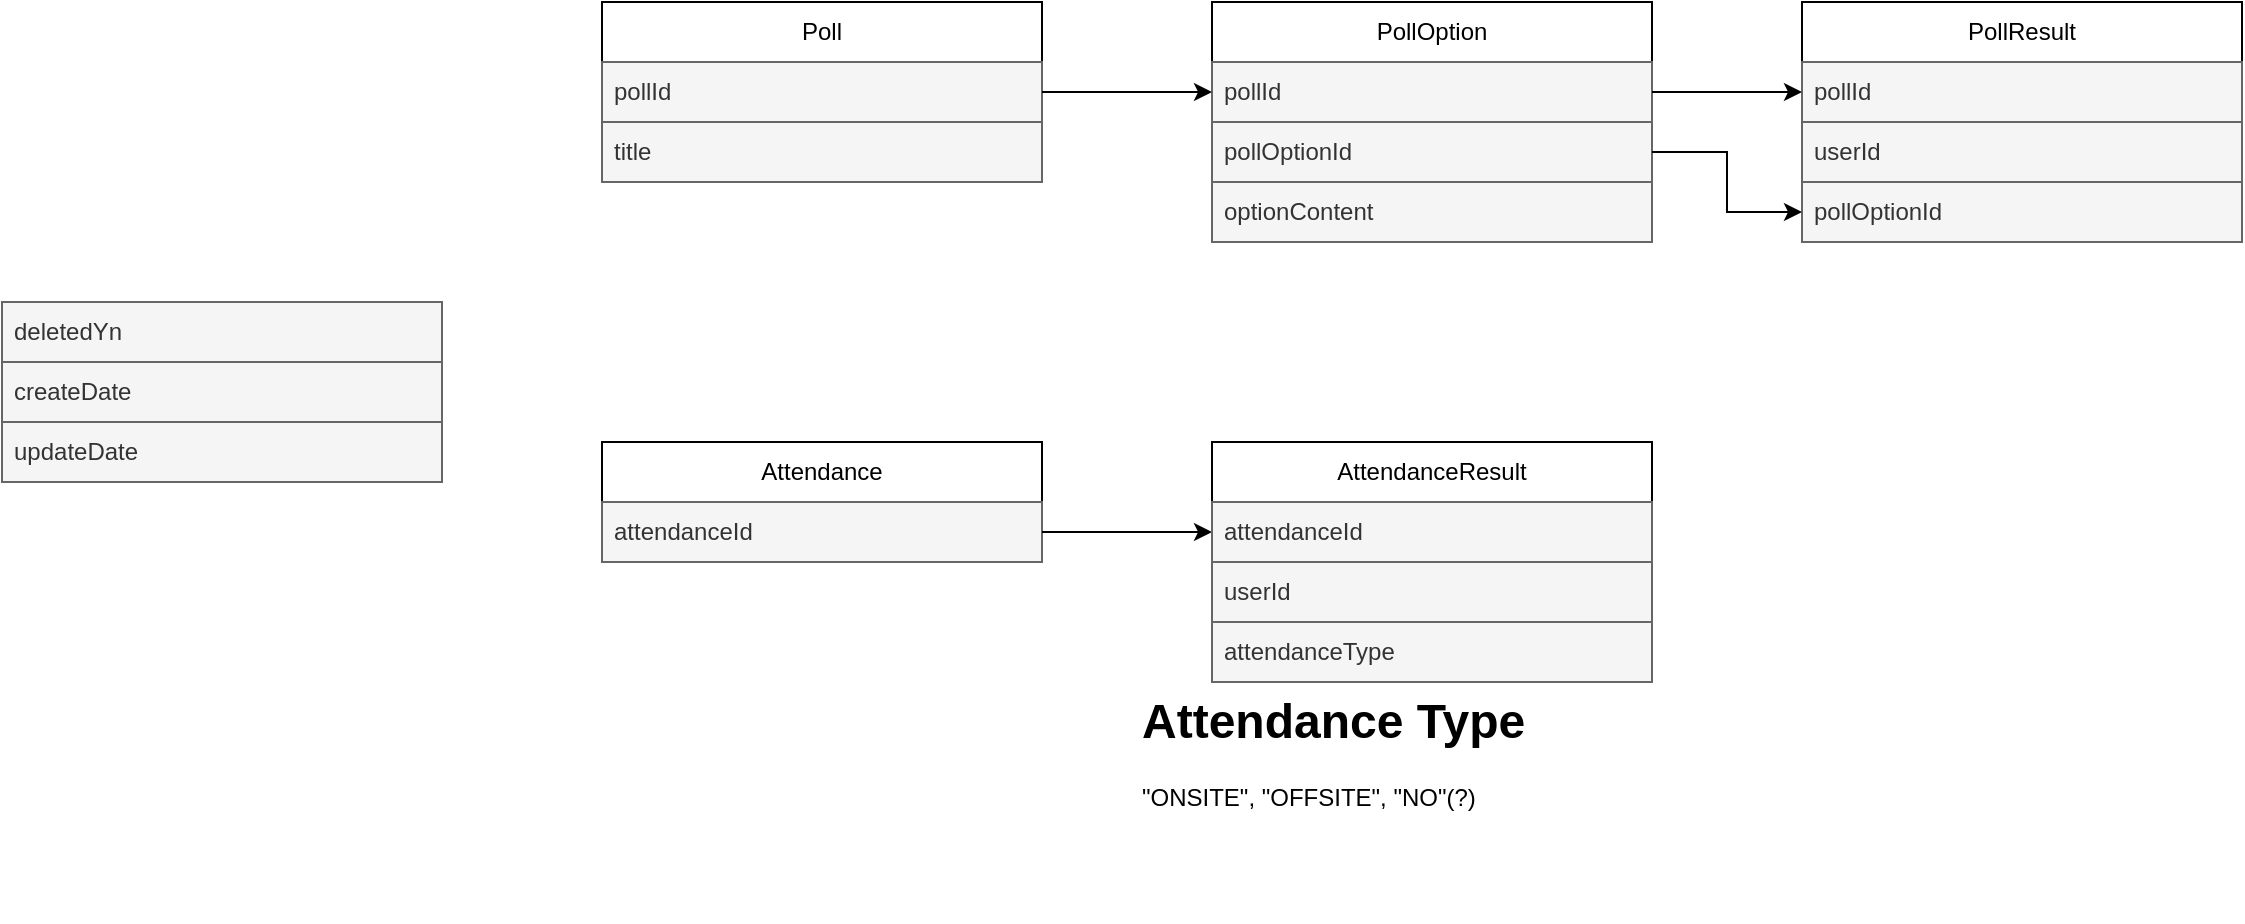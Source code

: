 <mxfile version="23.0.2" type="github">
  <diagram id="R2lEEEUBdFMjLlhIrx00" name="Page-1">
    <mxGraphModel dx="2218" dy="780" grid="1" gridSize="10" guides="1" tooltips="1" connect="1" arrows="1" fold="1" page="1" pageScale="1" pageWidth="850" pageHeight="1100" math="0" shadow="0" extFonts="Permanent Marker^https://fonts.googleapis.com/css?family=Permanent+Marker">
      <root>
        <mxCell id="0" />
        <mxCell id="1" parent="0" />
        <mxCell id="-OlNc6tqlLGOMvgOzaTl-24" value="Poll" style="swimlane;fontStyle=0;childLayout=stackLayout;horizontal=1;startSize=30;horizontalStack=0;resizeParent=1;resizeParentMax=0;resizeLast=0;collapsible=1;marginBottom=0;whiteSpace=wrap;html=1;" vertex="1" parent="1">
          <mxGeometry x="120" y="150" width="220" height="90" as="geometry" />
        </mxCell>
        <mxCell id="-OlNc6tqlLGOMvgOzaTl-25" value="pollId" style="text;strokeColor=#666666;fillColor=#f5f5f5;align=left;verticalAlign=middle;spacingLeft=4;spacingRight=4;overflow=hidden;points=[[0,0.5],[1,0.5]];portConstraint=eastwest;rotatable=0;whiteSpace=wrap;html=1;fontColor=#333333;" vertex="1" parent="-OlNc6tqlLGOMvgOzaTl-24">
          <mxGeometry y="30" width="220" height="30" as="geometry" />
        </mxCell>
        <mxCell id="-OlNc6tqlLGOMvgOzaTl-26" value="title" style="text;strokeColor=#666666;fillColor=#f5f5f5;align=left;verticalAlign=middle;spacingLeft=4;spacingRight=4;overflow=hidden;points=[[0,0.5],[1,0.5]];portConstraint=eastwest;rotatable=0;whiteSpace=wrap;html=1;fontColor=#333333;" vertex="1" parent="-OlNc6tqlLGOMvgOzaTl-24">
          <mxGeometry y="60" width="220" height="30" as="geometry" />
        </mxCell>
        <mxCell id="-OlNc6tqlLGOMvgOzaTl-31" value="PollOption" style="swimlane;fontStyle=0;childLayout=stackLayout;horizontal=1;startSize=30;horizontalStack=0;resizeParent=1;resizeParentMax=0;resizeLast=0;collapsible=1;marginBottom=0;whiteSpace=wrap;html=1;" vertex="1" parent="1">
          <mxGeometry x="425" y="150" width="220" height="120" as="geometry" />
        </mxCell>
        <mxCell id="-OlNc6tqlLGOMvgOzaTl-32" value="pollId" style="text;align=left;verticalAlign=middle;spacingLeft=4;spacingRight=4;overflow=hidden;points=[[0,0.5],[1,0.5]];portConstraint=eastwest;rotatable=0;whiteSpace=wrap;html=1;fillColor=#f5f5f5;fontColor=#333333;strokeColor=#666666;" vertex="1" parent="-OlNc6tqlLGOMvgOzaTl-31">
          <mxGeometry y="30" width="220" height="30" as="geometry" />
        </mxCell>
        <mxCell id="-OlNc6tqlLGOMvgOzaTl-33" value="pollOptionId" style="text;align=left;verticalAlign=middle;spacingLeft=4;spacingRight=4;overflow=hidden;points=[[0,0.5],[1,0.5]];portConstraint=eastwest;rotatable=0;whiteSpace=wrap;html=1;fillColor=#f5f5f5;fontColor=#333333;strokeColor=#666666;" vertex="1" parent="-OlNc6tqlLGOMvgOzaTl-31">
          <mxGeometry y="60" width="220" height="30" as="geometry" />
        </mxCell>
        <mxCell id="-OlNc6tqlLGOMvgOzaTl-38" value="optionContent" style="text;align=left;verticalAlign=middle;spacingLeft=4;spacingRight=4;overflow=hidden;points=[[0,0.5],[1,0.5]];portConstraint=eastwest;rotatable=0;whiteSpace=wrap;html=1;fillColor=#f5f5f5;fontColor=#333333;strokeColor=#666666;" vertex="1" parent="-OlNc6tqlLGOMvgOzaTl-31">
          <mxGeometry y="90" width="220" height="30" as="geometry" />
        </mxCell>
        <mxCell id="-OlNc6tqlLGOMvgOzaTl-37" style="edgeStyle=orthogonalEdgeStyle;rounded=0;orthogonalLoop=1;jettySize=auto;html=1;entryX=0;entryY=0.5;entryDx=0;entryDy=0;" edge="1" parent="1" source="-OlNc6tqlLGOMvgOzaTl-25" target="-OlNc6tqlLGOMvgOzaTl-32">
          <mxGeometry relative="1" as="geometry" />
        </mxCell>
        <mxCell id="-OlNc6tqlLGOMvgOzaTl-41" value="deletedYn" style="text;strokeColor=#666666;fillColor=#f5f5f5;align=left;verticalAlign=middle;spacingLeft=4;spacingRight=4;overflow=hidden;points=[[0,0.5],[1,0.5]];portConstraint=eastwest;rotatable=0;whiteSpace=wrap;html=1;fontColor=#333333;" vertex="1" parent="1">
          <mxGeometry x="-180" y="300" width="220" height="30" as="geometry" />
        </mxCell>
        <mxCell id="-OlNc6tqlLGOMvgOzaTl-42" value="updateDate" style="text;strokeColor=#666666;fillColor=#f5f5f5;align=left;verticalAlign=middle;spacingLeft=4;spacingRight=4;overflow=hidden;points=[[0,0.5],[1,0.5]];portConstraint=eastwest;rotatable=0;whiteSpace=wrap;html=1;fontColor=#333333;" vertex="1" parent="1">
          <mxGeometry x="-180" y="360" width="220" height="30" as="geometry" />
        </mxCell>
        <mxCell id="-OlNc6tqlLGOMvgOzaTl-43" value="createDate" style="text;align=left;verticalAlign=middle;spacingLeft=4;spacingRight=4;overflow=hidden;points=[[0,0.5],[1,0.5]];portConstraint=eastwest;rotatable=0;whiteSpace=wrap;html=1;fillColor=#f5f5f5;fontColor=#333333;strokeColor=#666666;" vertex="1" parent="1">
          <mxGeometry x="-180" y="330" width="220" height="30" as="geometry" />
        </mxCell>
        <mxCell id="-OlNc6tqlLGOMvgOzaTl-44" value="PollResult" style="swimlane;fontStyle=0;childLayout=stackLayout;horizontal=1;startSize=30;horizontalStack=0;resizeParent=1;resizeParentMax=0;resizeLast=0;collapsible=1;marginBottom=0;whiteSpace=wrap;html=1;" vertex="1" parent="1">
          <mxGeometry x="720" y="150" width="220" height="120" as="geometry" />
        </mxCell>
        <mxCell id="-OlNc6tqlLGOMvgOzaTl-45" value="pollId" style="text;align=left;verticalAlign=middle;spacingLeft=4;spacingRight=4;overflow=hidden;points=[[0,0.5],[1,0.5]];portConstraint=eastwest;rotatable=0;whiteSpace=wrap;html=1;fillColor=#f5f5f5;fontColor=#333333;strokeColor=#666666;" vertex="1" parent="-OlNc6tqlLGOMvgOzaTl-44">
          <mxGeometry y="30" width="220" height="30" as="geometry" />
        </mxCell>
        <mxCell id="-OlNc6tqlLGOMvgOzaTl-50" value="userId" style="text;align=left;verticalAlign=middle;spacingLeft=4;spacingRight=4;overflow=hidden;points=[[0,0.5],[1,0.5]];portConstraint=eastwest;rotatable=0;whiteSpace=wrap;html=1;fillColor=#f5f5f5;fontColor=#333333;strokeColor=#666666;" vertex="1" parent="-OlNc6tqlLGOMvgOzaTl-44">
          <mxGeometry y="60" width="220" height="30" as="geometry" />
        </mxCell>
        <mxCell id="-OlNc6tqlLGOMvgOzaTl-46" value="pollOptionId" style="text;align=left;verticalAlign=middle;spacingLeft=4;spacingRight=4;overflow=hidden;points=[[0,0.5],[1,0.5]];portConstraint=eastwest;rotatable=0;whiteSpace=wrap;html=1;fillColor=#f5f5f5;fontColor=#333333;strokeColor=#666666;" vertex="1" parent="-OlNc6tqlLGOMvgOzaTl-44">
          <mxGeometry y="90" width="220" height="30" as="geometry" />
        </mxCell>
        <mxCell id="-OlNc6tqlLGOMvgOzaTl-49" style="edgeStyle=orthogonalEdgeStyle;rounded=0;orthogonalLoop=1;jettySize=auto;html=1;entryX=0;entryY=0.5;entryDx=0;entryDy=0;" edge="1" parent="1" source="-OlNc6tqlLGOMvgOzaTl-32" target="-OlNc6tqlLGOMvgOzaTl-45">
          <mxGeometry relative="1" as="geometry" />
        </mxCell>
        <mxCell id="-OlNc6tqlLGOMvgOzaTl-52" style="edgeStyle=orthogonalEdgeStyle;rounded=0;orthogonalLoop=1;jettySize=auto;html=1;exitX=1;exitY=0.5;exitDx=0;exitDy=0;entryX=0;entryY=0.5;entryDx=0;entryDy=0;" edge="1" parent="1" source="-OlNc6tqlLGOMvgOzaTl-33" target="-OlNc6tqlLGOMvgOzaTl-46">
          <mxGeometry relative="1" as="geometry" />
        </mxCell>
        <mxCell id="-OlNc6tqlLGOMvgOzaTl-53" value="Attendance" style="swimlane;fontStyle=0;childLayout=stackLayout;horizontal=1;startSize=30;horizontalStack=0;resizeParent=1;resizeParentMax=0;resizeLast=0;collapsible=1;marginBottom=0;whiteSpace=wrap;html=1;" vertex="1" parent="1">
          <mxGeometry x="120" y="370" width="220" height="60" as="geometry" />
        </mxCell>
        <mxCell id="-OlNc6tqlLGOMvgOzaTl-54" value="attendanceId" style="text;strokeColor=#666666;fillColor=#f5f5f5;align=left;verticalAlign=middle;spacingLeft=4;spacingRight=4;overflow=hidden;points=[[0,0.5],[1,0.5]];portConstraint=eastwest;rotatable=0;whiteSpace=wrap;html=1;fontColor=#333333;" vertex="1" parent="-OlNc6tqlLGOMvgOzaTl-53">
          <mxGeometry y="30" width="220" height="30" as="geometry" />
        </mxCell>
        <mxCell id="-OlNc6tqlLGOMvgOzaTl-60" style="edgeStyle=orthogonalEdgeStyle;rounded=0;orthogonalLoop=1;jettySize=auto;html=1;entryX=0;entryY=0.5;entryDx=0;entryDy=0;" edge="1" parent="1" source="-OlNc6tqlLGOMvgOzaTl-54">
          <mxGeometry relative="1" as="geometry">
            <mxPoint x="425" y="415" as="targetPoint" />
          </mxGeometry>
        </mxCell>
        <mxCell id="-OlNc6tqlLGOMvgOzaTl-61" value="AttendanceResult" style="swimlane;fontStyle=0;childLayout=stackLayout;horizontal=1;startSize=30;horizontalStack=0;resizeParent=1;resizeParentMax=0;resizeLast=0;collapsible=1;marginBottom=0;whiteSpace=wrap;html=1;" vertex="1" parent="1">
          <mxGeometry x="425" y="370" width="220" height="120" as="geometry" />
        </mxCell>
        <mxCell id="-OlNc6tqlLGOMvgOzaTl-62" value="attendanceId" style="text;align=left;verticalAlign=middle;spacingLeft=4;spacingRight=4;overflow=hidden;points=[[0,0.5],[1,0.5]];portConstraint=eastwest;rotatable=0;whiteSpace=wrap;html=1;fillColor=#f5f5f5;fontColor=#333333;strokeColor=#666666;" vertex="1" parent="-OlNc6tqlLGOMvgOzaTl-61">
          <mxGeometry y="30" width="220" height="30" as="geometry" />
        </mxCell>
        <mxCell id="-OlNc6tqlLGOMvgOzaTl-63" value="userId" style="text;align=left;verticalAlign=middle;spacingLeft=4;spacingRight=4;overflow=hidden;points=[[0,0.5],[1,0.5]];portConstraint=eastwest;rotatable=0;whiteSpace=wrap;html=1;fillColor=#f5f5f5;fontColor=#333333;strokeColor=#666666;" vertex="1" parent="-OlNc6tqlLGOMvgOzaTl-61">
          <mxGeometry y="60" width="220" height="30" as="geometry" />
        </mxCell>
        <mxCell id="-OlNc6tqlLGOMvgOzaTl-64" value="attendanceType" style="text;align=left;verticalAlign=middle;spacingLeft=4;spacingRight=4;overflow=hidden;points=[[0,0.5],[1,0.5]];portConstraint=eastwest;rotatable=0;whiteSpace=wrap;html=1;fillColor=#f5f5f5;fontColor=#333333;strokeColor=#666666;" vertex="1" parent="-OlNc6tqlLGOMvgOzaTl-61">
          <mxGeometry y="90" width="220" height="30" as="geometry" />
        </mxCell>
        <mxCell id="-OlNc6tqlLGOMvgOzaTl-67" value="&lt;h1&gt;Attendance Type&lt;/h1&gt;&lt;p&gt;&quot;ONSITE&quot;, &quot;OFFSITE&quot;, &quot;NO&quot;(?)&lt;/p&gt;" style="text;html=1;strokeColor=none;fillColor=none;spacing=5;spacingTop=-20;whiteSpace=wrap;overflow=hidden;rounded=0;" vertex="1" parent="1">
          <mxGeometry x="385" y="490" width="300" height="120" as="geometry" />
        </mxCell>
      </root>
    </mxGraphModel>
  </diagram>
</mxfile>
